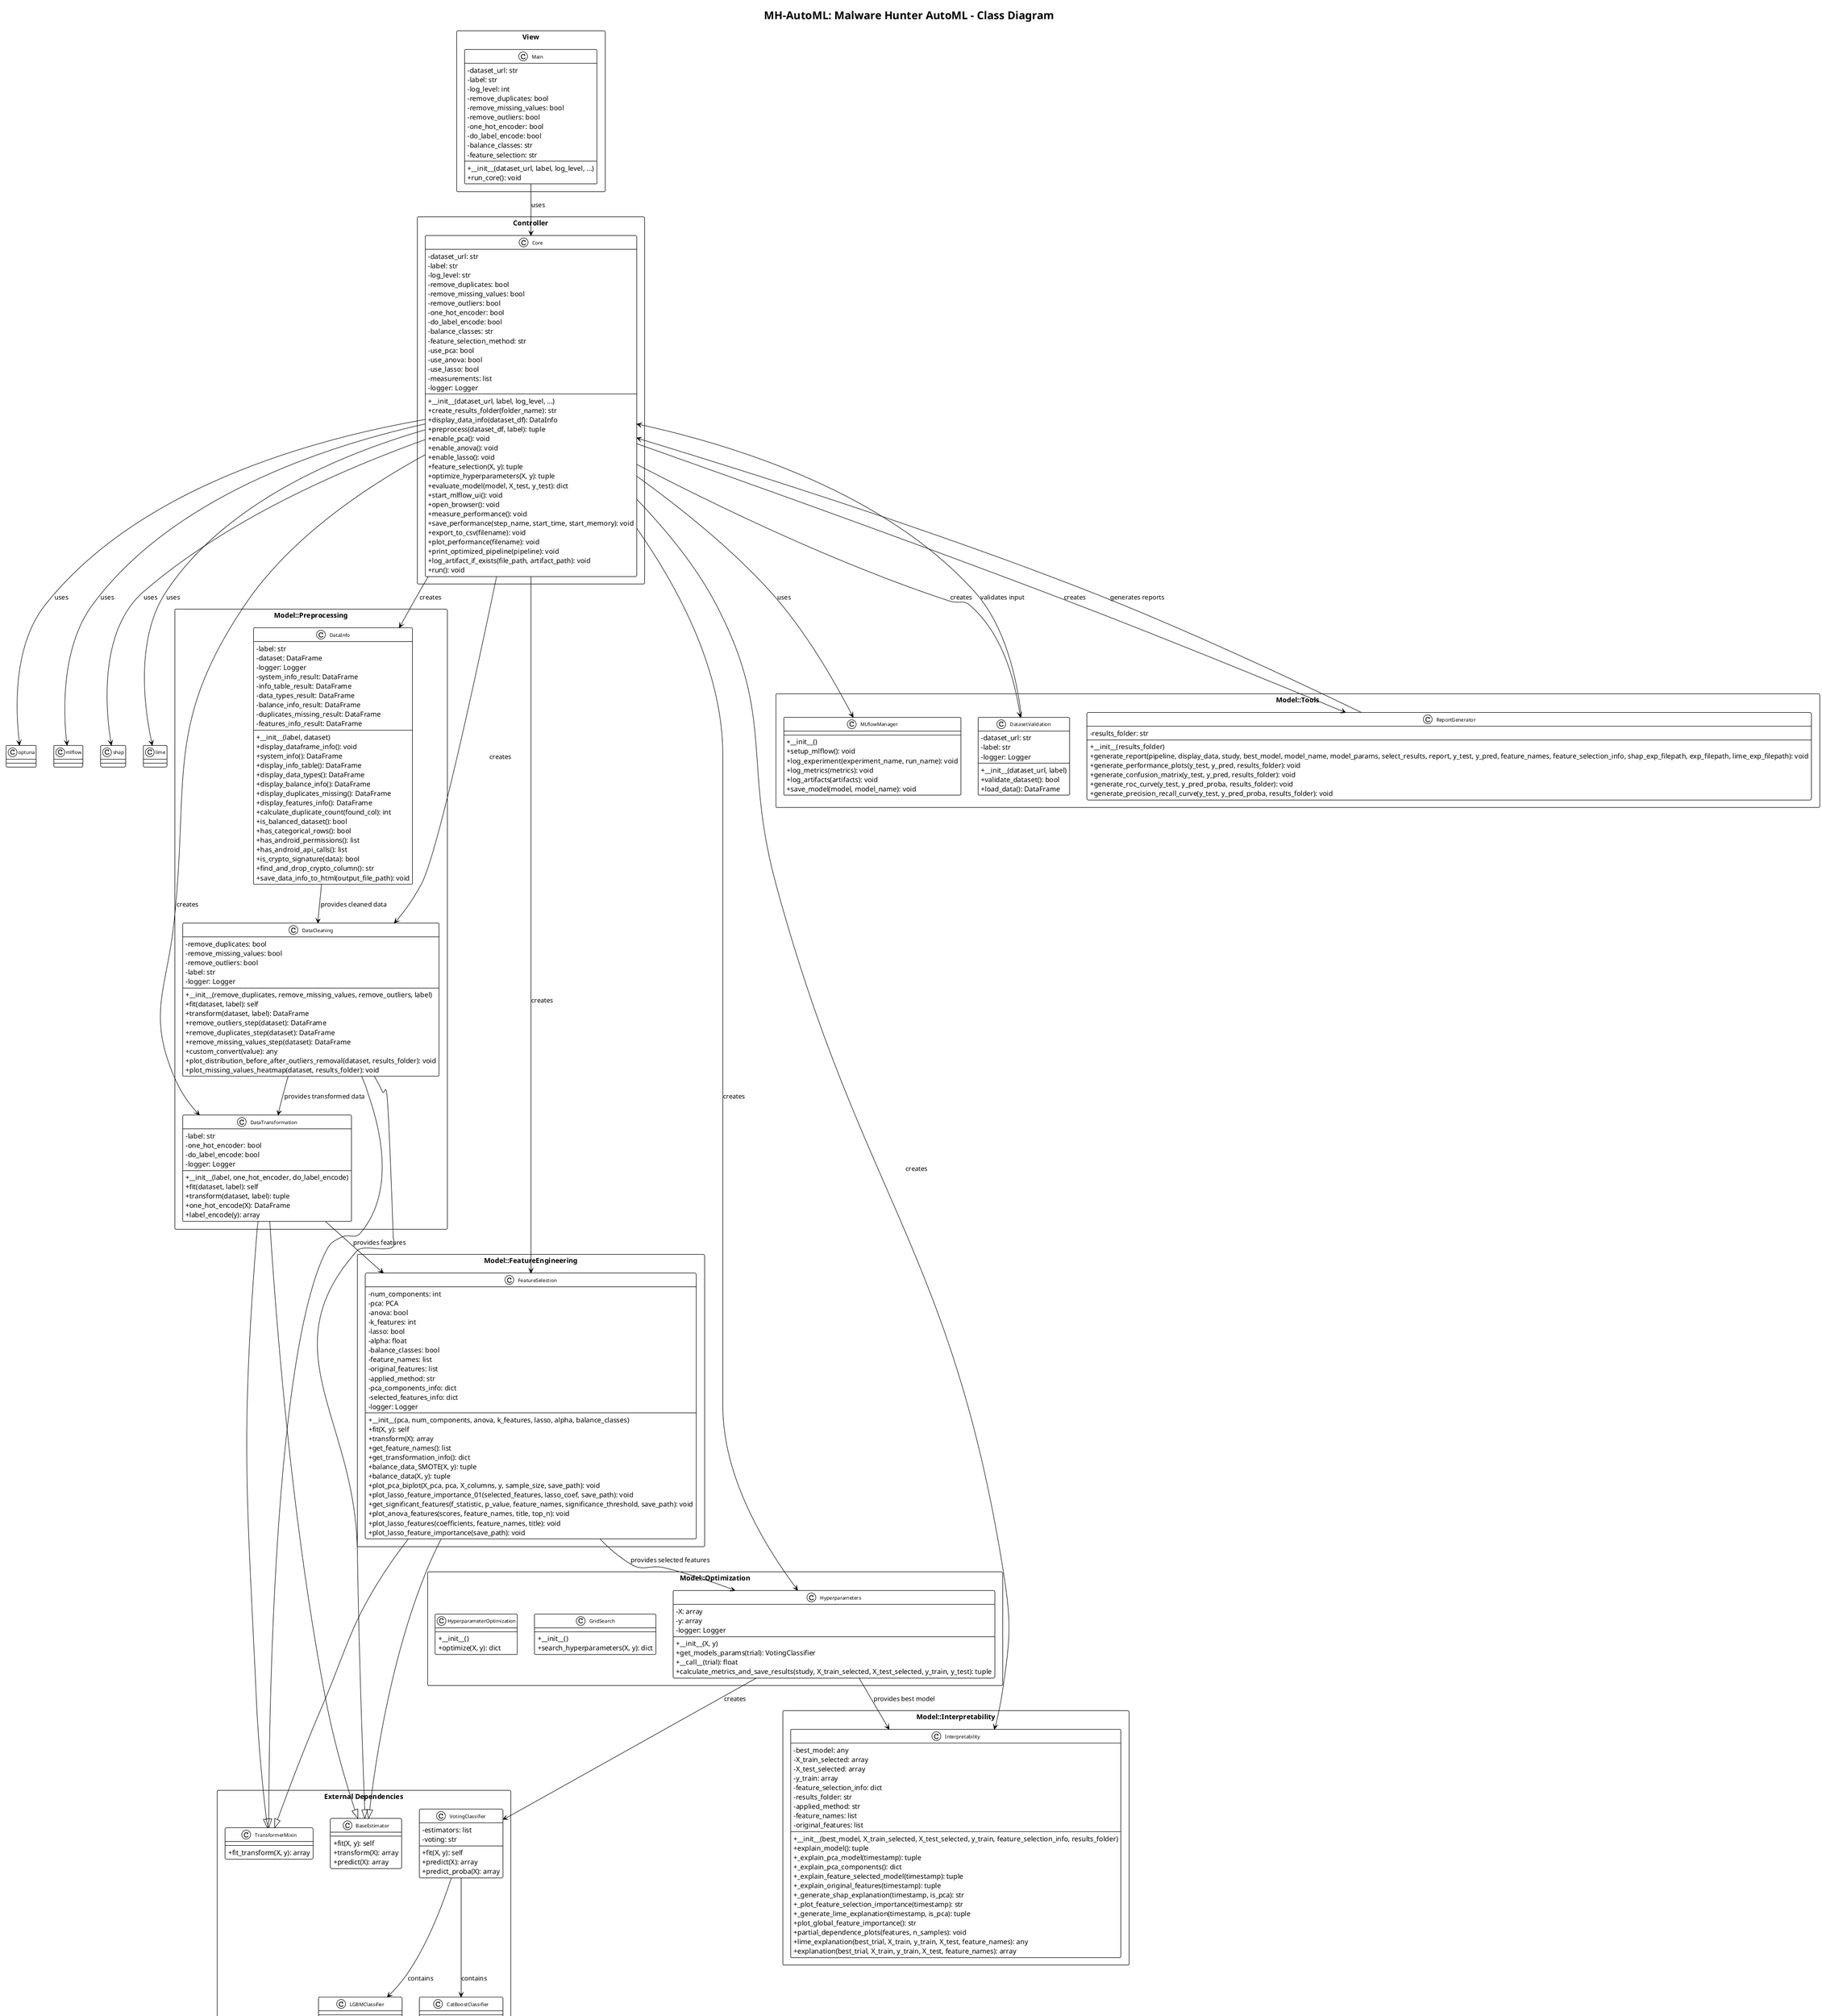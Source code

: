 @startuml MH-AutoML Class Diagram

!theme plain
skinparam classAttributeIconSize 0
skinparam classFontSize 10
skinparam classFontName Arial
skinparam packageStyle rectangle

title MH-AutoML: Malware Hunter AutoML - Class Diagram

' ========================================
' PACKAGE: VIEW
' ========================================
package "View" {
    class Main {
        - dataset_url: str
        - label: str
        - log_level: int
        - remove_duplicates: bool
        - remove_missing_values: bool
        - remove_outliers: bool
        - one_hot_encoder: bool
        - do_label_encode: bool
        - balance_classes: str
        - feature_selection: str
        + __init__(dataset_url, label, log_level, ...)
        + run_core(): void
    }
}

' ========================================
' PACKAGE: CONTROLLER
' ========================================
package "Controller" {
    class Core {
        - dataset_url: str
        - label: str
        - log_level: str
        - remove_duplicates: bool
        - remove_missing_values: bool
        - remove_outliers: bool
        - one_hot_encoder: bool
        - do_label_encode: bool
        - balance_classes: str
        - feature_selection_method: str
        - use_pca: bool
        - use_anova: bool
        - use_lasso: bool
        - measurements: list
        - logger: Logger
        + __init__(dataset_url, label, log_level, ...)
        + create_results_folder(folder_name): str
        + display_data_info(dataset_df): DataInfo
        + preprocess(dataset_df, label): tuple
        + enable_pca(): void
        + enable_anova(): void
        + enable_lasso(): void
        + feature_selection(X, y): tuple
        + optimize_hyperparameters(X, y): tuple
        + evaluate_model(model, X_test, y_test): dict
        + start_mlflow_ui(): void
        + open_browser(): void
        + measure_performance(): void
        + save_performance(step_name, start_time, start_memory): void
        + export_to_csv(filename): void
        + plot_performance(filename): void
        + print_optimized_pipeline(pipeline): void
        + log_artifact_if_exists(file_path, artifact_path): void
        + run(): void
    }
}

' ========================================
' PACKAGE: MODEL - PREPROCESSING
' ========================================
package "Model::Preprocessing" {
    class DataInfo {
        - label: str
        - dataset: DataFrame
        - logger: Logger
        - system_info_result: DataFrame
        - info_table_result: DataFrame
        - data_types_result: DataFrame
        - balance_info_result: DataFrame
        - duplicates_missing_result: DataFrame
        - features_info_result: DataFrame
        + __init__(label, dataset)
        + display_dataframe_info(): void
        + system_info(): DataFrame
        + display_info_table(): DataFrame
        + display_data_types(): DataFrame
        + display_balance_info(): DataFrame
        + display_duplicates_missing(): DataFrame
        + display_features_info(): DataFrame
        + calculate_duplicate_count(found_col): int
        + is_balanced_dataset(): bool
        + has_categorical_rows(): bool
        + has_android_permissions(): list
        + has_android_api_calls(): list
        + is_crypto_signature(data): bool
        + find_and_drop_crypto_column(): str
        + save_data_info_to_html(output_file_path): void
    }

    class DataCleaning {
        - remove_duplicates: bool
        - remove_missing_values: bool
        - remove_outliers: bool
        - label: str
        - logger: Logger
        + __init__(remove_duplicates, remove_missing_values, remove_outliers, label)
        + fit(dataset, label): self
        + transform(dataset, label): DataFrame
        + remove_outliers_step(dataset): DataFrame
        + remove_duplicates_step(dataset): DataFrame
        + remove_missing_values_step(dataset): DataFrame
        + custom_convert(value): any
        + plot_distribution_before_after_outliers_removal(dataset, results_folder): void
        + plot_missing_values_heatmap(dataset, results_folder): void
    }

    class DataTransformation {
        - label: str
        - one_hot_encoder: bool
        - do_label_encode: bool
        - logger: Logger
        + __init__(label, one_hot_encoder, do_label_encode)
        + fit(dataset, label): self
        + transform(dataset, label): tuple
        + one_hot_encode(X): DataFrame
        + label_encode(y): array
    }
}

' ========================================
' PACKAGE: MODEL - FEATURE ENGINEERING
' ========================================
package "Model::FeatureEngineering" {
    class FeatureSelection {
        - num_components: int
        - pca: PCA
        - anova: bool
        - k_features: int
        - lasso: bool
        - alpha: float
        - balance_classes: bool
        - feature_names: list
        - original_features: list
        - applied_method: str
        - pca_components_info: dict
        - selected_features_info: dict
        - logger: Logger
        + __init__(pca, num_components, anova, k_features, lasso, alpha, balance_classes)
        + fit(X, y): self
        + transform(X): array
        + get_feature_names(): list
        + get_transformation_info(): dict
        + balance_data_SMOTE(X, y): tuple
        + balance_data(X, y): tuple
        + plot_pca_biplot(X_pca, pca, X_columns, y, sample_size, save_path): void
        + plot_lasso_feature_importance_01(selected_features, lasso_coef, save_path): void
        + get_significant_features(f_statistic, p_value, feature_names, significance_threshold, save_path): void
        + plot_anova_features(scores, feature_names, title, top_n): void
        + plot_lasso_features(coefficients, feature_names, title): void
        + plot_lasso_feature_importance(save_path): void
    }
}

' ========================================
' PACKAGE: MODEL - OPTIMIZATION
' ========================================
package "Model::Optimization" {
    class Hyperparameters {
        - X: array
        - y: array
        - logger: Logger
        + __init__(X, y)
        + get_models_params(trial): VotingClassifier
        + __call__(trial): float
        + calculate_metrics_and_save_results(study, X_train_selected, X_test_selected, y_train, y_test): tuple
    }

    class GridSearch {
        + __init__()
        + search_hyperparameters(X, y): dict
    }

    class HyperparameterOptimization {
        + __init__()
        + optimize(X, y): dict
    }
}

' ========================================
' PACKAGE: MODEL - INTERPRETABILITY
' ========================================
package "Model::Interpretability" {
    class Interpretability {
        - best_model: any
        - X_train_selected: array
        - X_test_selected: array
        - y_train: array
        - feature_selection_info: dict
        - results_folder: str
        - applied_method: str
        - feature_names: list
        - original_features: list
        + __init__(best_model, X_train_selected, X_test_selected, y_train, feature_selection_info, results_folder)
        + explain_model(): tuple
        + _explain_pca_model(timestamp): tuple
        + _explain_pca_components(): dict
        + _explain_feature_selected_model(timestamp): tuple
        + _explain_original_features(timestamp): tuple
        + _generate_shap_explanation(timestamp, is_pca): str
        + _plot_feature_selection_importance(timestamp): str
        + _generate_lime_explanation(timestamp, is_pca): tuple
        + plot_global_feature_importance(): str
        + partial_dependence_plots(features, n_samples): void
        + lime_explanation(best_trial, X_train, y_train, X_test, feature_names): any
        + explanation(best_trial, X_train, y_train, X_test, feature_names): array
    }
}

' ========================================
' PACKAGE: MODEL - TOOLS
' ========================================
package "Model::Tools" {
    class DatasetValidation {
        - dataset_url: str
        - label: str
        - logger: Logger
        + __init__(dataset_url, label)
        + validate_dataset(): bool
        + load_data(): DataFrame
    }

    class MLflowManager {
        + __init__()
        + setup_mlflow(): void
        + log_experiment(experiment_name, run_name): void
        + log_metrics(metrics): void
        + log_artifacts(artifacts): void
        + save_model(model, model_name): void
    }

    class ReportGenerator {
        - results_folder: str
        + __init__(results_folder)
        + generate_report(pipeline, display_data, study, best_model, model_name, model_params, select_results, report, y_test, y_pred, feature_names, feature_selection_info, shap_exp_filepath, exp_filepath, lime_exp_filepath): void
        + generate_performance_plots(y_test, y_pred, results_folder): void
        + generate_confusion_matrix(y_test, y_pred, results_folder): void
        + generate_roc_curve(y_test, y_pred_proba, results_folder): void
        + generate_precision_recall_curve(y_test, y_pred_proba, results_folder): void
    }
}

' ========================================
' PACKAGE: EXTERNAL DEPENDENCIES
' ========================================
package "External Dependencies" {
    class BaseEstimator {
        + fit(X, y): self
        + transform(X): array
        + predict(X): array
    }

    class TransformerMixin {
        + fit_transform(X, y): array
    }

    class VotingClassifier {
        - estimators: list
        - voting: str
        + fit(X, y): self
        + predict(X): array
        + predict_proba(X): array
    }

    class LGBMClassifier {
        + fit(X, y): self
        + predict(X): array
        + predict_proba(X): array
    }

    class CatBoostClassifier {
        + fit(X, y): self
        + predict(X): array
        + predict_proba(X): array
    }
}

' ========================================
' RELATIONSHIPS
' ========================================

' View -> Controller
Main --> Core : uses

' Controller -> Model
Core --> DataInfo : creates
Core --> DataCleaning : creates
Core --> DataTransformation : creates
Core --> FeatureSelection : creates
Core --> Hyperparameters : creates
Core --> Interpretability : creates
Core --> DatasetValidation : creates
Core --> ReportGenerator : creates

' Inheritance relationships
DataCleaning --|> BaseEstimator
DataCleaning --|> TransformerMixin
DataTransformation --|> BaseEstimator
DataTransformation --|> TransformerMixin
FeatureSelection --|> BaseEstimator
FeatureSelection --|> TransformerMixin

' Composition relationships
Hyperparameters --> VotingClassifier : creates
VotingClassifier --> LGBMClassifier : contains
VotingClassifier --> CatBoostClassifier : contains

' Dependencies
Core --> MLflowManager : uses
Core --> optuna : uses
Core --> mlflow : uses
Core --> shap : uses
Core --> lime : uses

' Data flow
DataInfo --> DataCleaning : provides cleaned data
DataCleaning --> DataTransformation : provides transformed data
DataTransformation --> FeatureSelection : provides features
FeatureSelection --> Hyperparameters : provides selected features
Hyperparameters --> Interpretability : provides best model
ReportGenerator --> Core : generates reports

' Validation
DatasetValidation --> Core : validates input

@enduml 